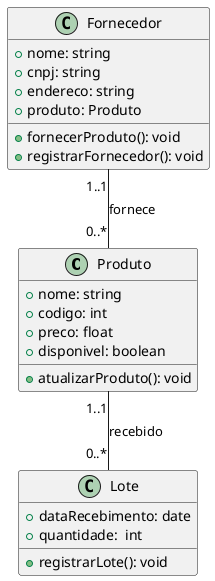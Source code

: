 @startuml Diagrama de Classe - Cadastro de Produtos em Estoque

class Produto {
    + nome: string
    + codigo: int
    + preco: float
    + disponivel: boolean
    + atualizarProduto(): void
}

class Fornecedor {
    + nome: string
    + cnpj: string
    + endereco: string
    + produto: Produto
    + fornecerProduto(): void
    + registrarFornecedor(): void
}

class Lote {
    + dataRecebimento: date
    + quantidade:  int
    + registrarLote(): void
}

' Relacionamentos
Fornecedor "1..1" -- "0..*" Produto : fornece
Produto "1..1" -- "0..*" Lote : recebido

@enduml

